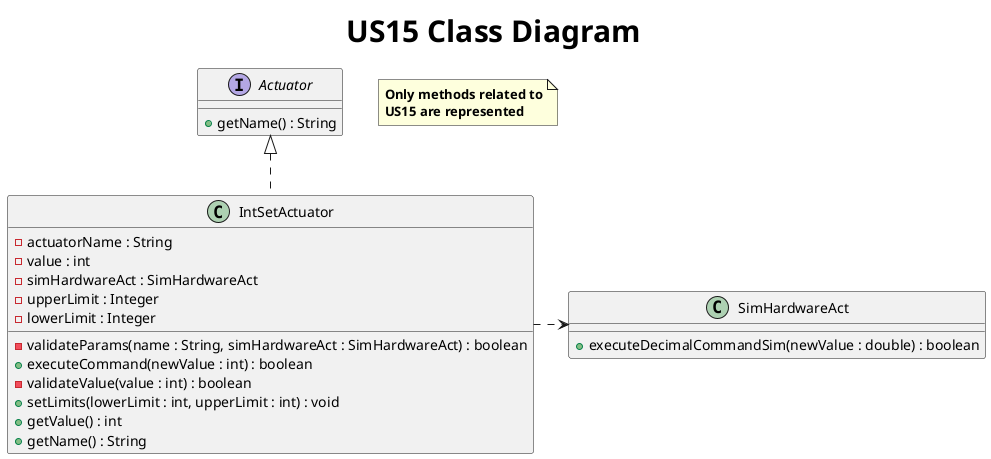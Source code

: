 @startuml
title <size: 30> US15 Class Diagram

note "<b>Only methods related to\n<b>US15 are represented" as 1
interface Actuator {
    + getName() : String
}

class SimHardwareAct {
     + executeDecimalCommandSim(newValue : double) : boolean
}

class IntSetActuator {
    - actuatorName : String
    - value : int
    - simHardwareAct : SimHardwareAct
    - upperLimit : Integer
    - lowerLimit : Integer

    - validateParams(name : String, simHardwareAct : SimHardwareAct) : boolean
    + executeCommand(newValue : int) : boolean
    - validateValue(value : int) : boolean
    + setLimits(lowerLimit : int, upperLimit : int) : void
    + getValue() : int
    + getName() : String
}

Actuator <|.. IntSetActuator
IntSetActuator .right.> SimHardwareAct

@enduml